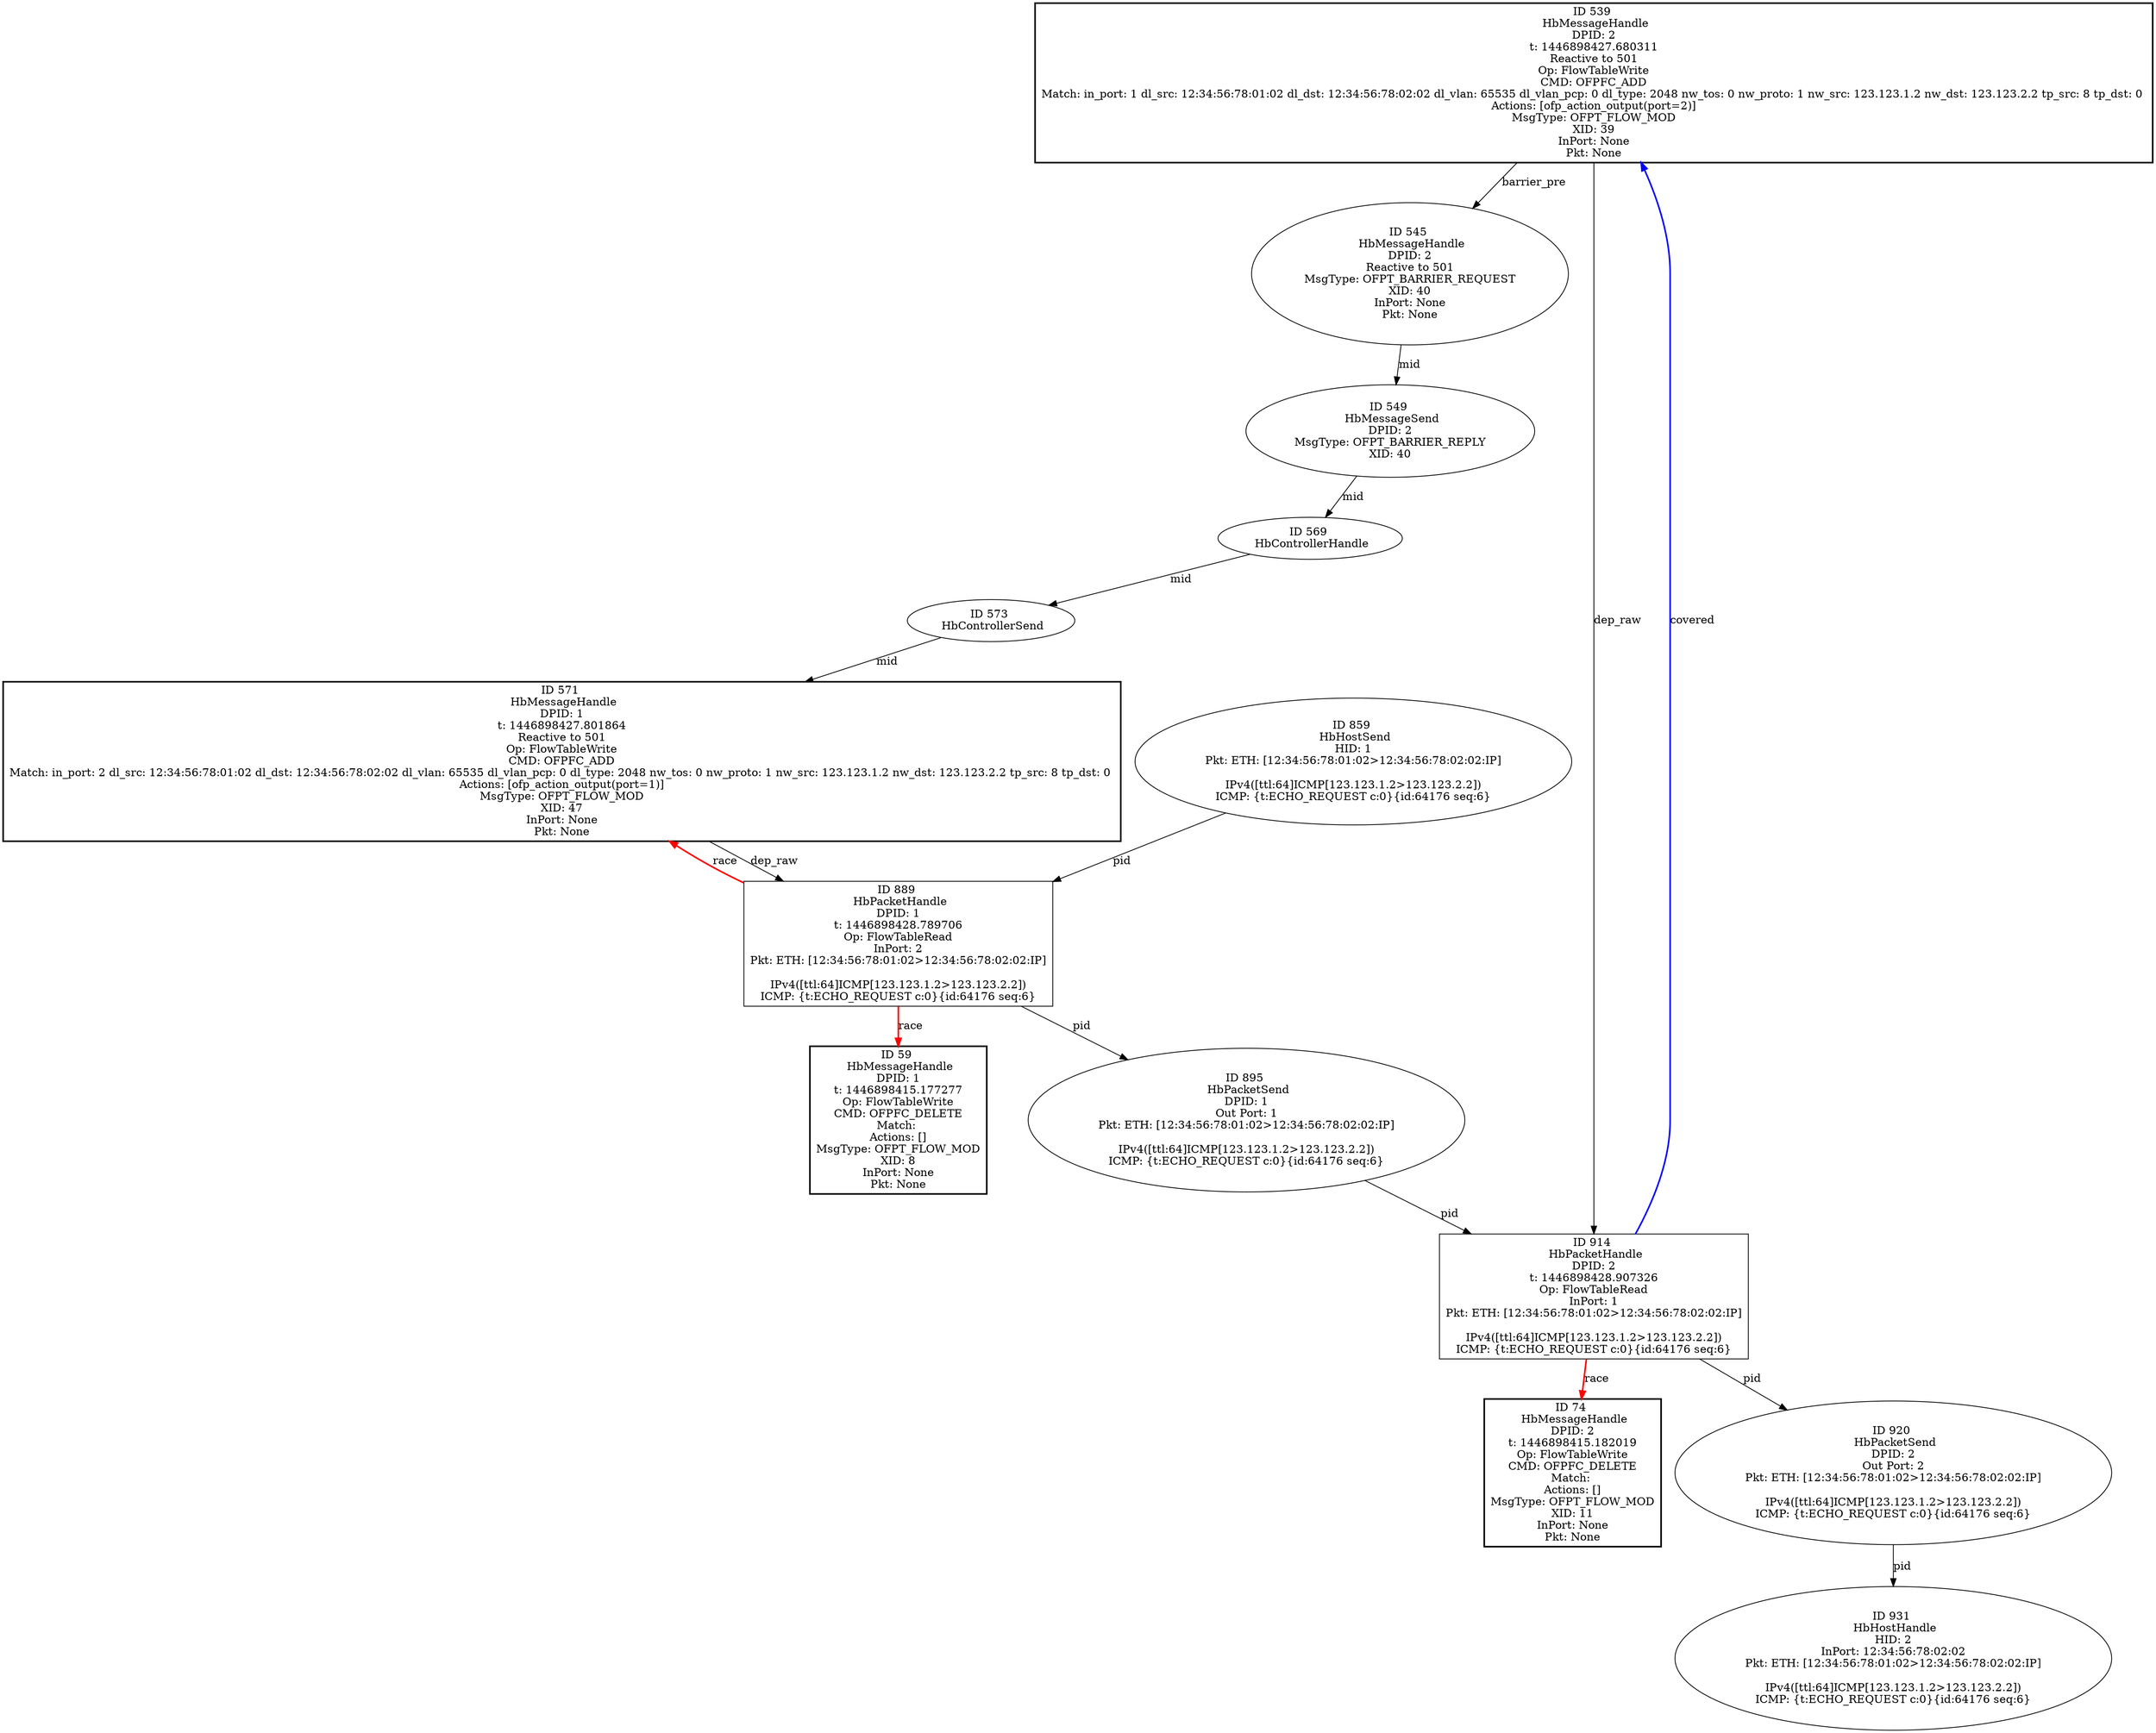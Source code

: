 strict digraph G {
539 [event=<hb_events.HbMessageHandle object at 0x1116503d0>, shape=box, cmd_type="Reactive to 501", style=bold, label="ID 539 
 HbMessageHandle
DPID: 2
t: 1446898427.680311
Reactive to 501
Op: FlowTableWrite
CMD: OFPFC_ADD
Match: in_port: 1 dl_src: 12:34:56:78:01:02 dl_dst: 12:34:56:78:02:02 dl_vlan: 65535 dl_vlan_pcp: 0 dl_type: 2048 nw_tos: 0 nw_proto: 1 nw_src: 123.123.1.2 nw_dst: 123.123.2.2 tp_src: 8 tp_dst: 0 
Actions: [ofp_action_output(port=2)]
MsgType: OFPT_FLOW_MOD
XID: 39
InPort: None
Pkt: None"];
571 [event=<hb_events.HbMessageHandle object at 0x11165cbd0>, shape=box, cmd_type="Reactive to 501", style=bold, label="ID 571 
 HbMessageHandle
DPID: 1
t: 1446898427.801864
Reactive to 501
Op: FlowTableWrite
CMD: OFPFC_ADD
Match: in_port: 2 dl_src: 12:34:56:78:01:02 dl_dst: 12:34:56:78:02:02 dl_vlan: 65535 dl_vlan_pcp: 0 dl_type: 2048 nw_tos: 0 nw_proto: 1 nw_src: 123.123.1.2 nw_dst: 123.123.2.2 tp_src: 8 tp_dst: 0 
Actions: [ofp_action_output(port=1)]
MsgType: OFPT_FLOW_MOD
XID: 47
InPort: None
Pkt: None"];
931 [shape=oval, event=<hb_events.HbHostHandle object at 0x111749a90>, label="ID 931 
 HbHostHandle
HID: 2
InPort: 12:34:56:78:02:02
Pkt: ETH: [12:34:56:78:01:02>12:34:56:78:02:02:IP]

IPv4([ttl:64]ICMP[123.123.1.2>123.123.2.2])
ICMP: {t:ECHO_REQUEST c:0}{id:64176 seq:6}"];
549 [shape=oval, event=<hb_events.HbMessageSend object at 0x1116504d0>, label="ID 549 
 HbMessageSend
DPID: 2
MsgType: OFPT_BARRIER_REPLY
XID: 40"];
545 [shape=oval, cmd_type="Reactive to 501", event=<hb_events.HbMessageHandle object at 0x111650590>, label="ID 545 
 HbMessageHandle
DPID: 2
Reactive to 501
MsgType: OFPT_BARRIER_REQUEST
XID: 40
InPort: None
Pkt: None"];
74 [shape=box, style=bold, event=<hb_events.HbMessageHandle object at 0x1115bd0d0>, label="ID 74 
 HbMessageHandle
DPID: 2
t: 1446898415.182019
Op: FlowTableWrite
CMD: OFPFC_DELETE
Match: 
Actions: []
MsgType: OFPT_FLOW_MOD
XID: 11
InPort: None
Pkt: None"];
59 [shape=box, style=bold, event=<hb_events.HbMessageHandle object at 0x1115aead0>, label="ID 59 
 HbMessageHandle
DPID: 1
t: 1446898415.177277
Op: FlowTableWrite
CMD: OFPFC_DELETE
Match: 
Actions: []
MsgType: OFPT_FLOW_MOD
XID: 8
InPort: None
Pkt: None"];
914 [shape=box, event=<hb_events.HbPacketHandle object at 0x1117c3e10>, label="ID 914 
 HbPacketHandle
DPID: 2
t: 1446898428.907326
Op: FlowTableRead
InPort: 1
Pkt: ETH: [12:34:56:78:01:02>12:34:56:78:02:02:IP]

IPv4([ttl:64]ICMP[123.123.1.2>123.123.2.2])
ICMP: {t:ECHO_REQUEST c:0}{id:64176 seq:6}"];
569 [shape=oval, event=<hb_events.HbControllerHandle object at 0x1116562d0>, label="ID 569 
 HbControllerHandle"];
920 [shape=oval, event=<hb_events.HbPacketSend object at 0x1117c80d0>, label="ID 920 
 HbPacketSend
DPID: 2
Out Port: 2
Pkt: ETH: [12:34:56:78:01:02>12:34:56:78:02:02:IP]

IPv4([ttl:64]ICMP[123.123.1.2>123.123.2.2])
ICMP: {t:ECHO_REQUEST c:0}{id:64176 seq:6}"];
889 [shape=box, event=<hb_events.HbPacketHandle object at 0x1117a8990>, label="ID 889 
 HbPacketHandle
DPID: 1
t: 1446898428.789706
Op: FlowTableRead
InPort: 2
Pkt: ETH: [12:34:56:78:01:02>12:34:56:78:02:02:IP]

IPv4([ttl:64]ICMP[123.123.1.2>123.123.2.2])
ICMP: {t:ECHO_REQUEST c:0}{id:64176 seq:6}"];
859 [shape=oval, event=<hb_events.HbHostSend object at 0x11178d250>, label="ID 859 
 HbHostSend
HID: 1
Pkt: ETH: [12:34:56:78:01:02>12:34:56:78:02:02:IP]

IPv4([ttl:64]ICMP[123.123.1.2>123.123.2.2])
ICMP: {t:ECHO_REQUEST c:0}{id:64176 seq:6}"];
573 [shape=oval, event=<hb_events.HbControllerSend object at 0x111656d10>, label="ID 573 
 HbControllerSend"];
895 [shape=oval, event=<hb_events.HbPacketSend object at 0x1117aeed0>, label="ID 895 
 HbPacketSend
DPID: 1
Out Port: 1
Pkt: ETH: [12:34:56:78:01:02>12:34:56:78:02:02:IP]

IPv4([ttl:64]ICMP[123.123.1.2>123.123.2.2])
ICMP: {t:ECHO_REQUEST c:0}{id:64176 seq:6}"];
539 -> 545  [rel=barrier_pre, label=barrier_pre];
539 -> 914  [rel=dep_raw, label=dep_raw];
571 -> 889  [rel=dep_raw, label=dep_raw];
549 -> 569  [rel=mid, label=mid];
545 -> 549  [rel=mid, label=mid];
914 -> 920  [rel=pid, label=pid];
914 -> 74  [harmful=True, color=red, style=bold, rel=race, label=race];
914 -> 539  [harmful=True, color=blue, style=bold, rel=covered, label=covered];
569 -> 573  [rel=mid, label=mid];
920 -> 931  [rel=pid, label=pid];
889 -> 571  [harmful=True, color=red, style=bold, rel=race, label=race];
889 -> 59  [harmful=True, color=red, style=bold, rel=race, label=race];
889 -> 895  [rel=pid, label=pid];
859 -> 889  [rel=pid, label=pid];
573 -> 571  [rel=mid, label=mid];
895 -> 914  [rel=pid, label=pid];
}
